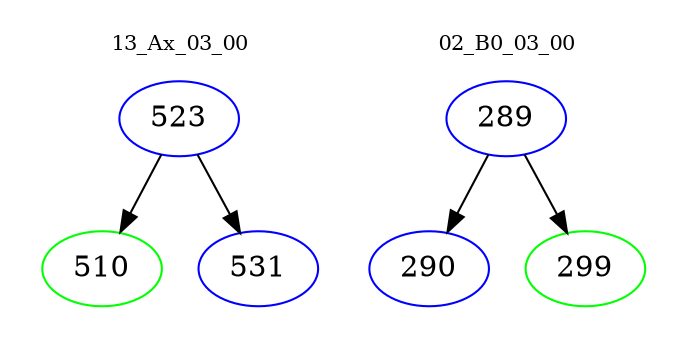 digraph{
subgraph cluster_0 {
color = white
label = "13_Ax_03_00";
fontsize=10;
T0_523 [label="523", color="blue"]
T0_523 -> T0_510 [color="black"]
T0_510 [label="510", color="green"]
T0_523 -> T0_531 [color="black"]
T0_531 [label="531", color="blue"]
}
subgraph cluster_1 {
color = white
label = "02_B0_03_00";
fontsize=10;
T1_289 [label="289", color="blue"]
T1_289 -> T1_290 [color="black"]
T1_290 [label="290", color="blue"]
T1_289 -> T1_299 [color="black"]
T1_299 [label="299", color="green"]
}
}
